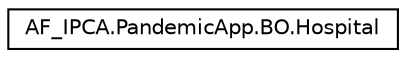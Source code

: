 digraph "Graphical Class Hierarchy"
{
 // LATEX_PDF_SIZE
  edge [fontname="Helvetica",fontsize="10",labelfontname="Helvetica",labelfontsize="10"];
  node [fontname="Helvetica",fontsize="10",shape=record];
  rankdir="LR";
  Node0 [label="AF_IPCA.PandemicApp.BO.Hospital",height=0.2,width=0.4,color="black", fillcolor="white", style="filled",URL="$da/df2/class_a_f___i_p_c_a_1_1_pandemic_app_1_1_b_o_1_1_hospital.html",tooltip="This will struct the information, if a sickperson is admited at a hospital"];
}
